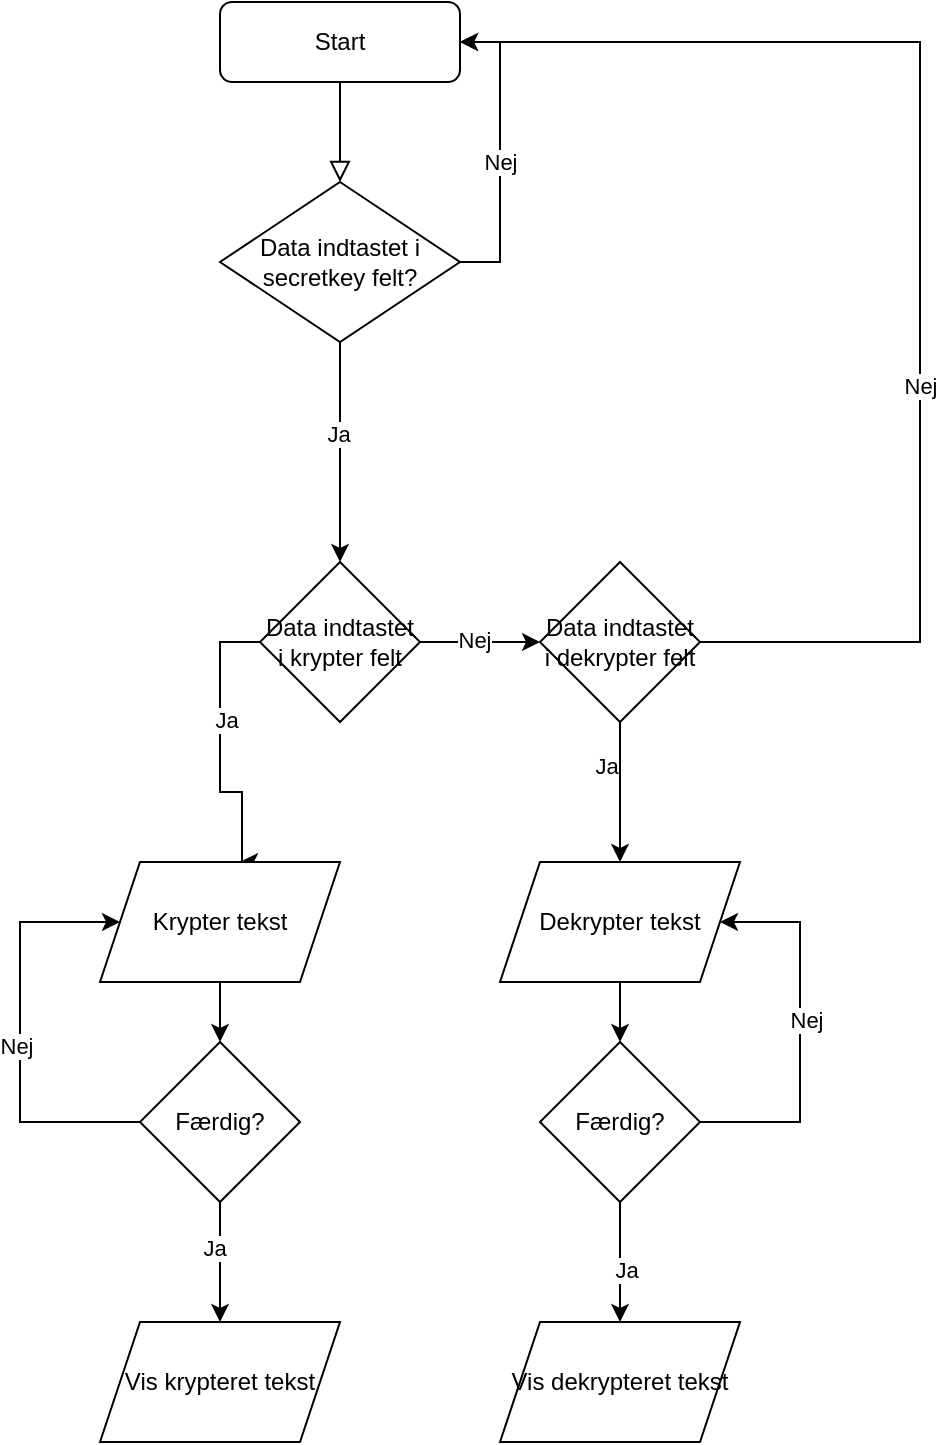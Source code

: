 <mxfile version="21.6.8" type="github">
  <diagram id="C5RBs43oDa-KdzZeNtuy" name="Page-1">
    <mxGraphModel dx="1590" dy="1017" grid="1" gridSize="10" guides="1" tooltips="1" connect="1" arrows="1" fold="1" page="1" pageScale="1" pageWidth="827" pageHeight="1169" math="0" shadow="0">
      <root>
        <mxCell id="WIyWlLk6GJQsqaUBKTNV-0" />
        <mxCell id="WIyWlLk6GJQsqaUBKTNV-1" parent="WIyWlLk6GJQsqaUBKTNV-0" />
        <mxCell id="WIyWlLk6GJQsqaUBKTNV-2" value="" style="rounded=0;html=1;jettySize=auto;orthogonalLoop=1;fontSize=11;endArrow=block;endFill=0;endSize=8;strokeWidth=1;shadow=0;labelBackgroundColor=none;edgeStyle=orthogonalEdgeStyle;" parent="WIyWlLk6GJQsqaUBKTNV-1" source="WIyWlLk6GJQsqaUBKTNV-3" edge="1">
          <mxGeometry relative="1" as="geometry">
            <mxPoint x="220" y="170" as="targetPoint" />
          </mxGeometry>
        </mxCell>
        <mxCell id="WIyWlLk6GJQsqaUBKTNV-3" value="Start&lt;br&gt;" style="rounded=1;whiteSpace=wrap;html=1;fontSize=12;glass=0;strokeWidth=1;shadow=0;" parent="WIyWlLk6GJQsqaUBKTNV-1" vertex="1">
          <mxGeometry x="160" y="80" width="120" height="40" as="geometry" />
        </mxCell>
        <mxCell id="W11cqn_hr7QBSebAFx32-1" style="edgeStyle=orthogonalEdgeStyle;rounded=0;orthogonalLoop=1;jettySize=auto;html=1;" edge="1" parent="WIyWlLk6GJQsqaUBKTNV-1" source="W11cqn_hr7QBSebAFx32-0">
          <mxGeometry relative="1" as="geometry">
            <mxPoint x="220" y="360" as="targetPoint" />
            <Array as="points">
              <mxPoint x="220" y="350" />
            </Array>
          </mxGeometry>
        </mxCell>
        <mxCell id="W11cqn_hr7QBSebAFx32-2" value="Ja&lt;br&gt;" style="edgeLabel;html=1;align=center;verticalAlign=middle;resizable=0;points=[];" vertex="1" connectable="0" parent="W11cqn_hr7QBSebAFx32-1">
          <mxGeometry x="-0.16" y="-1" relative="1" as="geometry">
            <mxPoint as="offset" />
          </mxGeometry>
        </mxCell>
        <mxCell id="W11cqn_hr7QBSebAFx32-3" style="edgeStyle=orthogonalEdgeStyle;rounded=0;orthogonalLoop=1;jettySize=auto;html=1;entryX=1;entryY=0.5;entryDx=0;entryDy=0;" edge="1" parent="WIyWlLk6GJQsqaUBKTNV-1" source="W11cqn_hr7QBSebAFx32-0" target="WIyWlLk6GJQsqaUBKTNV-3">
          <mxGeometry relative="1" as="geometry">
            <mxPoint x="390" y="210" as="targetPoint" />
            <Array as="points">
              <mxPoint x="300" y="210" />
              <mxPoint x="300" y="100" />
            </Array>
          </mxGeometry>
        </mxCell>
        <mxCell id="W11cqn_hr7QBSebAFx32-4" value="Nej" style="edgeLabel;html=1;align=center;verticalAlign=middle;resizable=0;points=[];" vertex="1" connectable="0" parent="W11cqn_hr7QBSebAFx32-3">
          <mxGeometry x="0.467" relative="1" as="geometry">
            <mxPoint y="40" as="offset" />
          </mxGeometry>
        </mxCell>
        <mxCell id="W11cqn_hr7QBSebAFx32-0" value="Data indtastet i secretkey felt?" style="rhombus;whiteSpace=wrap;html=1;" vertex="1" parent="WIyWlLk6GJQsqaUBKTNV-1">
          <mxGeometry x="160" y="170" width="120" height="80" as="geometry" />
        </mxCell>
        <mxCell id="W11cqn_hr7QBSebAFx32-7" style="edgeStyle=orthogonalEdgeStyle;rounded=0;orthogonalLoop=1;jettySize=auto;html=1;entryX=0;entryY=0.5;entryDx=0;entryDy=0;" edge="1" parent="WIyWlLk6GJQsqaUBKTNV-1" source="W11cqn_hr7QBSebAFx32-5" target="W11cqn_hr7QBSebAFx32-6">
          <mxGeometry relative="1" as="geometry" />
        </mxCell>
        <mxCell id="W11cqn_hr7QBSebAFx32-8" value="Nej&lt;br&gt;" style="edgeLabel;html=1;align=center;verticalAlign=middle;resizable=0;points=[];" vertex="1" connectable="0" parent="W11cqn_hr7QBSebAFx32-7">
          <mxGeometry x="-0.1" y="1" relative="1" as="geometry">
            <mxPoint as="offset" />
          </mxGeometry>
        </mxCell>
        <mxCell id="W11cqn_hr7QBSebAFx32-9" style="edgeStyle=orthogonalEdgeStyle;rounded=0;orthogonalLoop=1;jettySize=auto;html=1;" edge="1" parent="WIyWlLk6GJQsqaUBKTNV-1" source="W11cqn_hr7QBSebAFx32-5">
          <mxGeometry relative="1" as="geometry">
            <mxPoint x="170" y="510" as="targetPoint" />
            <Array as="points">
              <mxPoint x="160" y="400" />
              <mxPoint x="160" y="475" />
              <mxPoint x="171" y="475" />
            </Array>
          </mxGeometry>
        </mxCell>
        <mxCell id="W11cqn_hr7QBSebAFx32-29" value="Ja&lt;br&gt;" style="edgeLabel;html=1;align=center;verticalAlign=middle;resizable=0;points=[];" vertex="1" connectable="0" parent="W11cqn_hr7QBSebAFx32-9">
          <mxGeometry x="-0.171" y="3" relative="1" as="geometry">
            <mxPoint as="offset" />
          </mxGeometry>
        </mxCell>
        <mxCell id="W11cqn_hr7QBSebAFx32-5" value="Data indtastet i krypter felt" style="rhombus;whiteSpace=wrap;html=1;" vertex="1" parent="WIyWlLk6GJQsqaUBKTNV-1">
          <mxGeometry x="180" y="360" width="80" height="80" as="geometry" />
        </mxCell>
        <mxCell id="W11cqn_hr7QBSebAFx32-11" style="edgeStyle=orthogonalEdgeStyle;rounded=0;orthogonalLoop=1;jettySize=auto;html=1;" edge="1" parent="WIyWlLk6GJQsqaUBKTNV-1" source="W11cqn_hr7QBSebAFx32-6">
          <mxGeometry relative="1" as="geometry">
            <mxPoint x="360" y="510" as="targetPoint" />
          </mxGeometry>
        </mxCell>
        <mxCell id="W11cqn_hr7QBSebAFx32-28" value="Ja&lt;br&gt;" style="edgeLabel;html=1;align=center;verticalAlign=middle;resizable=0;points=[];" vertex="1" connectable="0" parent="W11cqn_hr7QBSebAFx32-11">
          <mxGeometry x="-0.418" y="-7" relative="1" as="geometry">
            <mxPoint y="1" as="offset" />
          </mxGeometry>
        </mxCell>
        <mxCell id="W11cqn_hr7QBSebAFx32-31" style="edgeStyle=orthogonalEdgeStyle;rounded=0;orthogonalLoop=1;jettySize=auto;html=1;entryX=1;entryY=0.5;entryDx=0;entryDy=0;" edge="1" parent="WIyWlLk6GJQsqaUBKTNV-1" source="W11cqn_hr7QBSebAFx32-6" target="WIyWlLk6GJQsqaUBKTNV-3">
          <mxGeometry relative="1" as="geometry">
            <Array as="points">
              <mxPoint x="510" y="400" />
              <mxPoint x="510" y="100" />
            </Array>
          </mxGeometry>
        </mxCell>
        <mxCell id="W11cqn_hr7QBSebAFx32-32" value="Nej" style="edgeLabel;html=1;align=center;verticalAlign=middle;resizable=0;points=[];" vertex="1" connectable="0" parent="W11cqn_hr7QBSebAFx32-31">
          <mxGeometry x="-0.257" relative="1" as="geometry">
            <mxPoint as="offset" />
          </mxGeometry>
        </mxCell>
        <mxCell id="W11cqn_hr7QBSebAFx32-6" value="Data indtastet i dekrypter felt" style="rhombus;whiteSpace=wrap;html=1;" vertex="1" parent="WIyWlLk6GJQsqaUBKTNV-1">
          <mxGeometry x="320" y="360" width="80" height="80" as="geometry" />
        </mxCell>
        <mxCell id="W11cqn_hr7QBSebAFx32-14" style="edgeStyle=orthogonalEdgeStyle;rounded=0;orthogonalLoop=1;jettySize=auto;html=1;entryX=0.5;entryY=0;entryDx=0;entryDy=0;" edge="1" parent="WIyWlLk6GJQsqaUBKTNV-1" source="W11cqn_hr7QBSebAFx32-10" target="W11cqn_hr7QBSebAFx32-13">
          <mxGeometry relative="1" as="geometry" />
        </mxCell>
        <mxCell id="W11cqn_hr7QBSebAFx32-10" value="Krypter tekst" style="shape=parallelogram;perimeter=parallelogramPerimeter;whiteSpace=wrap;html=1;fixedSize=1;" vertex="1" parent="WIyWlLk6GJQsqaUBKTNV-1">
          <mxGeometry x="100" y="510" width="120" height="60" as="geometry" />
        </mxCell>
        <mxCell id="W11cqn_hr7QBSebAFx32-16" style="edgeStyle=orthogonalEdgeStyle;rounded=0;orthogonalLoop=1;jettySize=auto;html=1;" edge="1" parent="WIyWlLk6GJQsqaUBKTNV-1" source="W11cqn_hr7QBSebAFx32-12" target="W11cqn_hr7QBSebAFx32-15">
          <mxGeometry relative="1" as="geometry" />
        </mxCell>
        <mxCell id="W11cqn_hr7QBSebAFx32-12" value="Dekrypter tekst" style="shape=parallelogram;perimeter=parallelogramPerimeter;whiteSpace=wrap;html=1;fixedSize=1;" vertex="1" parent="WIyWlLk6GJQsqaUBKTNV-1">
          <mxGeometry x="300" y="510" width="120" height="60" as="geometry" />
        </mxCell>
        <mxCell id="W11cqn_hr7QBSebAFx32-17" style="edgeStyle=orthogonalEdgeStyle;rounded=0;orthogonalLoop=1;jettySize=auto;html=1;" edge="1" parent="WIyWlLk6GJQsqaUBKTNV-1" source="W11cqn_hr7QBSebAFx32-13">
          <mxGeometry relative="1" as="geometry">
            <mxPoint x="160" y="740" as="targetPoint" />
          </mxGeometry>
        </mxCell>
        <mxCell id="W11cqn_hr7QBSebAFx32-18" value="Ja&lt;br&gt;" style="edgeLabel;html=1;align=center;verticalAlign=middle;resizable=0;points=[];" vertex="1" connectable="0" parent="W11cqn_hr7QBSebAFx32-17">
          <mxGeometry x="-0.24" y="-3" relative="1" as="geometry">
            <mxPoint as="offset" />
          </mxGeometry>
        </mxCell>
        <mxCell id="W11cqn_hr7QBSebAFx32-26" style="edgeStyle=orthogonalEdgeStyle;rounded=0;orthogonalLoop=1;jettySize=auto;html=1;entryX=0;entryY=0.5;entryDx=0;entryDy=0;" edge="1" parent="WIyWlLk6GJQsqaUBKTNV-1" source="W11cqn_hr7QBSebAFx32-13" target="W11cqn_hr7QBSebAFx32-10">
          <mxGeometry relative="1" as="geometry">
            <Array as="points">
              <mxPoint x="60" y="640" />
              <mxPoint x="60" y="540" />
            </Array>
          </mxGeometry>
        </mxCell>
        <mxCell id="W11cqn_hr7QBSebAFx32-27" value="Nej&lt;br&gt;" style="edgeLabel;html=1;align=center;verticalAlign=middle;resizable=0;points=[];" vertex="1" connectable="0" parent="W11cqn_hr7QBSebAFx32-26">
          <mxGeometry x="-0.067" y="2" relative="1" as="geometry">
            <mxPoint as="offset" />
          </mxGeometry>
        </mxCell>
        <mxCell id="W11cqn_hr7QBSebAFx32-13" value="Færdig?" style="rhombus;whiteSpace=wrap;html=1;" vertex="1" parent="WIyWlLk6GJQsqaUBKTNV-1">
          <mxGeometry x="120" y="600" width="80" height="80" as="geometry" />
        </mxCell>
        <mxCell id="W11cqn_hr7QBSebAFx32-21" style="edgeStyle=orthogonalEdgeStyle;rounded=0;orthogonalLoop=1;jettySize=auto;html=1;entryX=0.5;entryY=0;entryDx=0;entryDy=0;" edge="1" parent="WIyWlLk6GJQsqaUBKTNV-1" source="W11cqn_hr7QBSebAFx32-15" target="W11cqn_hr7QBSebAFx32-20">
          <mxGeometry relative="1" as="geometry" />
        </mxCell>
        <mxCell id="W11cqn_hr7QBSebAFx32-22" value="Ja&lt;br&gt;" style="edgeLabel;html=1;align=center;verticalAlign=middle;resizable=0;points=[];" vertex="1" connectable="0" parent="W11cqn_hr7QBSebAFx32-21">
          <mxGeometry x="0.133" y="3" relative="1" as="geometry">
            <mxPoint as="offset" />
          </mxGeometry>
        </mxCell>
        <mxCell id="W11cqn_hr7QBSebAFx32-24" style="edgeStyle=orthogonalEdgeStyle;rounded=0;orthogonalLoop=1;jettySize=auto;html=1;entryX=1;entryY=0.5;entryDx=0;entryDy=0;" edge="1" parent="WIyWlLk6GJQsqaUBKTNV-1" source="W11cqn_hr7QBSebAFx32-15" target="W11cqn_hr7QBSebAFx32-12">
          <mxGeometry relative="1" as="geometry">
            <mxPoint x="530" y="540" as="targetPoint" />
            <Array as="points">
              <mxPoint x="450" y="640" />
              <mxPoint x="450" y="540" />
            </Array>
          </mxGeometry>
        </mxCell>
        <mxCell id="W11cqn_hr7QBSebAFx32-25" value="Nej&lt;br&gt;" style="edgeLabel;html=1;align=center;verticalAlign=middle;resizable=0;points=[];" vertex="1" connectable="0" parent="W11cqn_hr7QBSebAFx32-24">
          <mxGeometry x="0.063" y="-3" relative="1" as="geometry">
            <mxPoint as="offset" />
          </mxGeometry>
        </mxCell>
        <mxCell id="W11cqn_hr7QBSebAFx32-15" value="Færdig?" style="rhombus;whiteSpace=wrap;html=1;" vertex="1" parent="WIyWlLk6GJQsqaUBKTNV-1">
          <mxGeometry x="320" y="600" width="80" height="80" as="geometry" />
        </mxCell>
        <mxCell id="W11cqn_hr7QBSebAFx32-19" value="Vis krypteret tekst" style="shape=parallelogram;perimeter=parallelogramPerimeter;whiteSpace=wrap;html=1;fixedSize=1;" vertex="1" parent="WIyWlLk6GJQsqaUBKTNV-1">
          <mxGeometry x="100" y="740" width="120" height="60" as="geometry" />
        </mxCell>
        <mxCell id="W11cqn_hr7QBSebAFx32-20" value="Vis dekrypteret tekst" style="shape=parallelogram;perimeter=parallelogramPerimeter;whiteSpace=wrap;html=1;fixedSize=1;" vertex="1" parent="WIyWlLk6GJQsqaUBKTNV-1">
          <mxGeometry x="300" y="740" width="120" height="60" as="geometry" />
        </mxCell>
      </root>
    </mxGraphModel>
  </diagram>
</mxfile>
